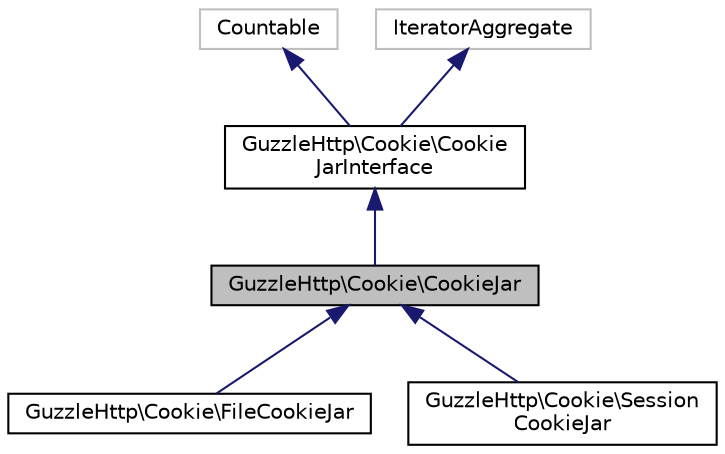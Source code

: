 digraph "GuzzleHttp\Cookie\CookieJar"
{
  edge [fontname="Helvetica",fontsize="10",labelfontname="Helvetica",labelfontsize="10"];
  node [fontname="Helvetica",fontsize="10",shape=record];
  Node0 [label="GuzzleHttp\\Cookie\\CookieJar",height=0.2,width=0.4,color="black", fillcolor="grey75", style="filled", fontcolor="black"];
  Node1 -> Node0 [dir="back",color="midnightblue",fontsize="10",style="solid",fontname="Helvetica"];
  Node1 [label="GuzzleHttp\\Cookie\\Cookie\lJarInterface",height=0.2,width=0.4,color="black", fillcolor="white", style="filled",URL="$interfaceGuzzleHttp_1_1Cookie_1_1CookieJarInterface.html"];
  Node2 -> Node1 [dir="back",color="midnightblue",fontsize="10",style="solid",fontname="Helvetica"];
  Node2 [label="Countable",height=0.2,width=0.4,color="grey75", fillcolor="white", style="filled"];
  Node3 -> Node1 [dir="back",color="midnightblue",fontsize="10",style="solid",fontname="Helvetica"];
  Node3 [label="IteratorAggregate",height=0.2,width=0.4,color="grey75", fillcolor="white", style="filled"];
  Node0 -> Node4 [dir="back",color="midnightblue",fontsize="10",style="solid",fontname="Helvetica"];
  Node4 [label="GuzzleHttp\\Cookie\\FileCookieJar",height=0.2,width=0.4,color="black", fillcolor="white", style="filled",URL="$classGuzzleHttp_1_1Cookie_1_1FileCookieJar.html"];
  Node0 -> Node5 [dir="back",color="midnightblue",fontsize="10",style="solid",fontname="Helvetica"];
  Node5 [label="GuzzleHttp\\Cookie\\Session\lCookieJar",height=0.2,width=0.4,color="black", fillcolor="white", style="filled",URL="$classGuzzleHttp_1_1Cookie_1_1SessionCookieJar.html"];
}

